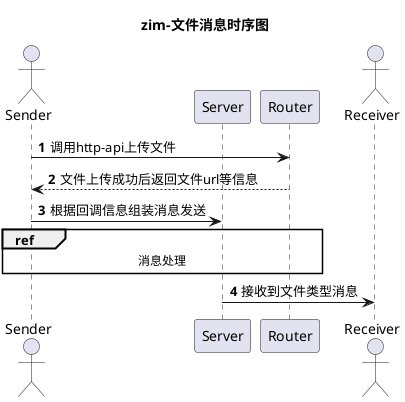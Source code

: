 @startuml
title zim-文件消息时序图

actor Sender as sender
participant "Server" as server
participant "Router" as router
actor Receiver as receiver

autonumber
sender->router:调用http-api上传文件
router-->sender:文件上传成功后返回文件url等信息
sender->server:根据回调信息组装消息发送
ref over sender,router:消息处理
server->receiver:接收到文件类型消息
@enduml